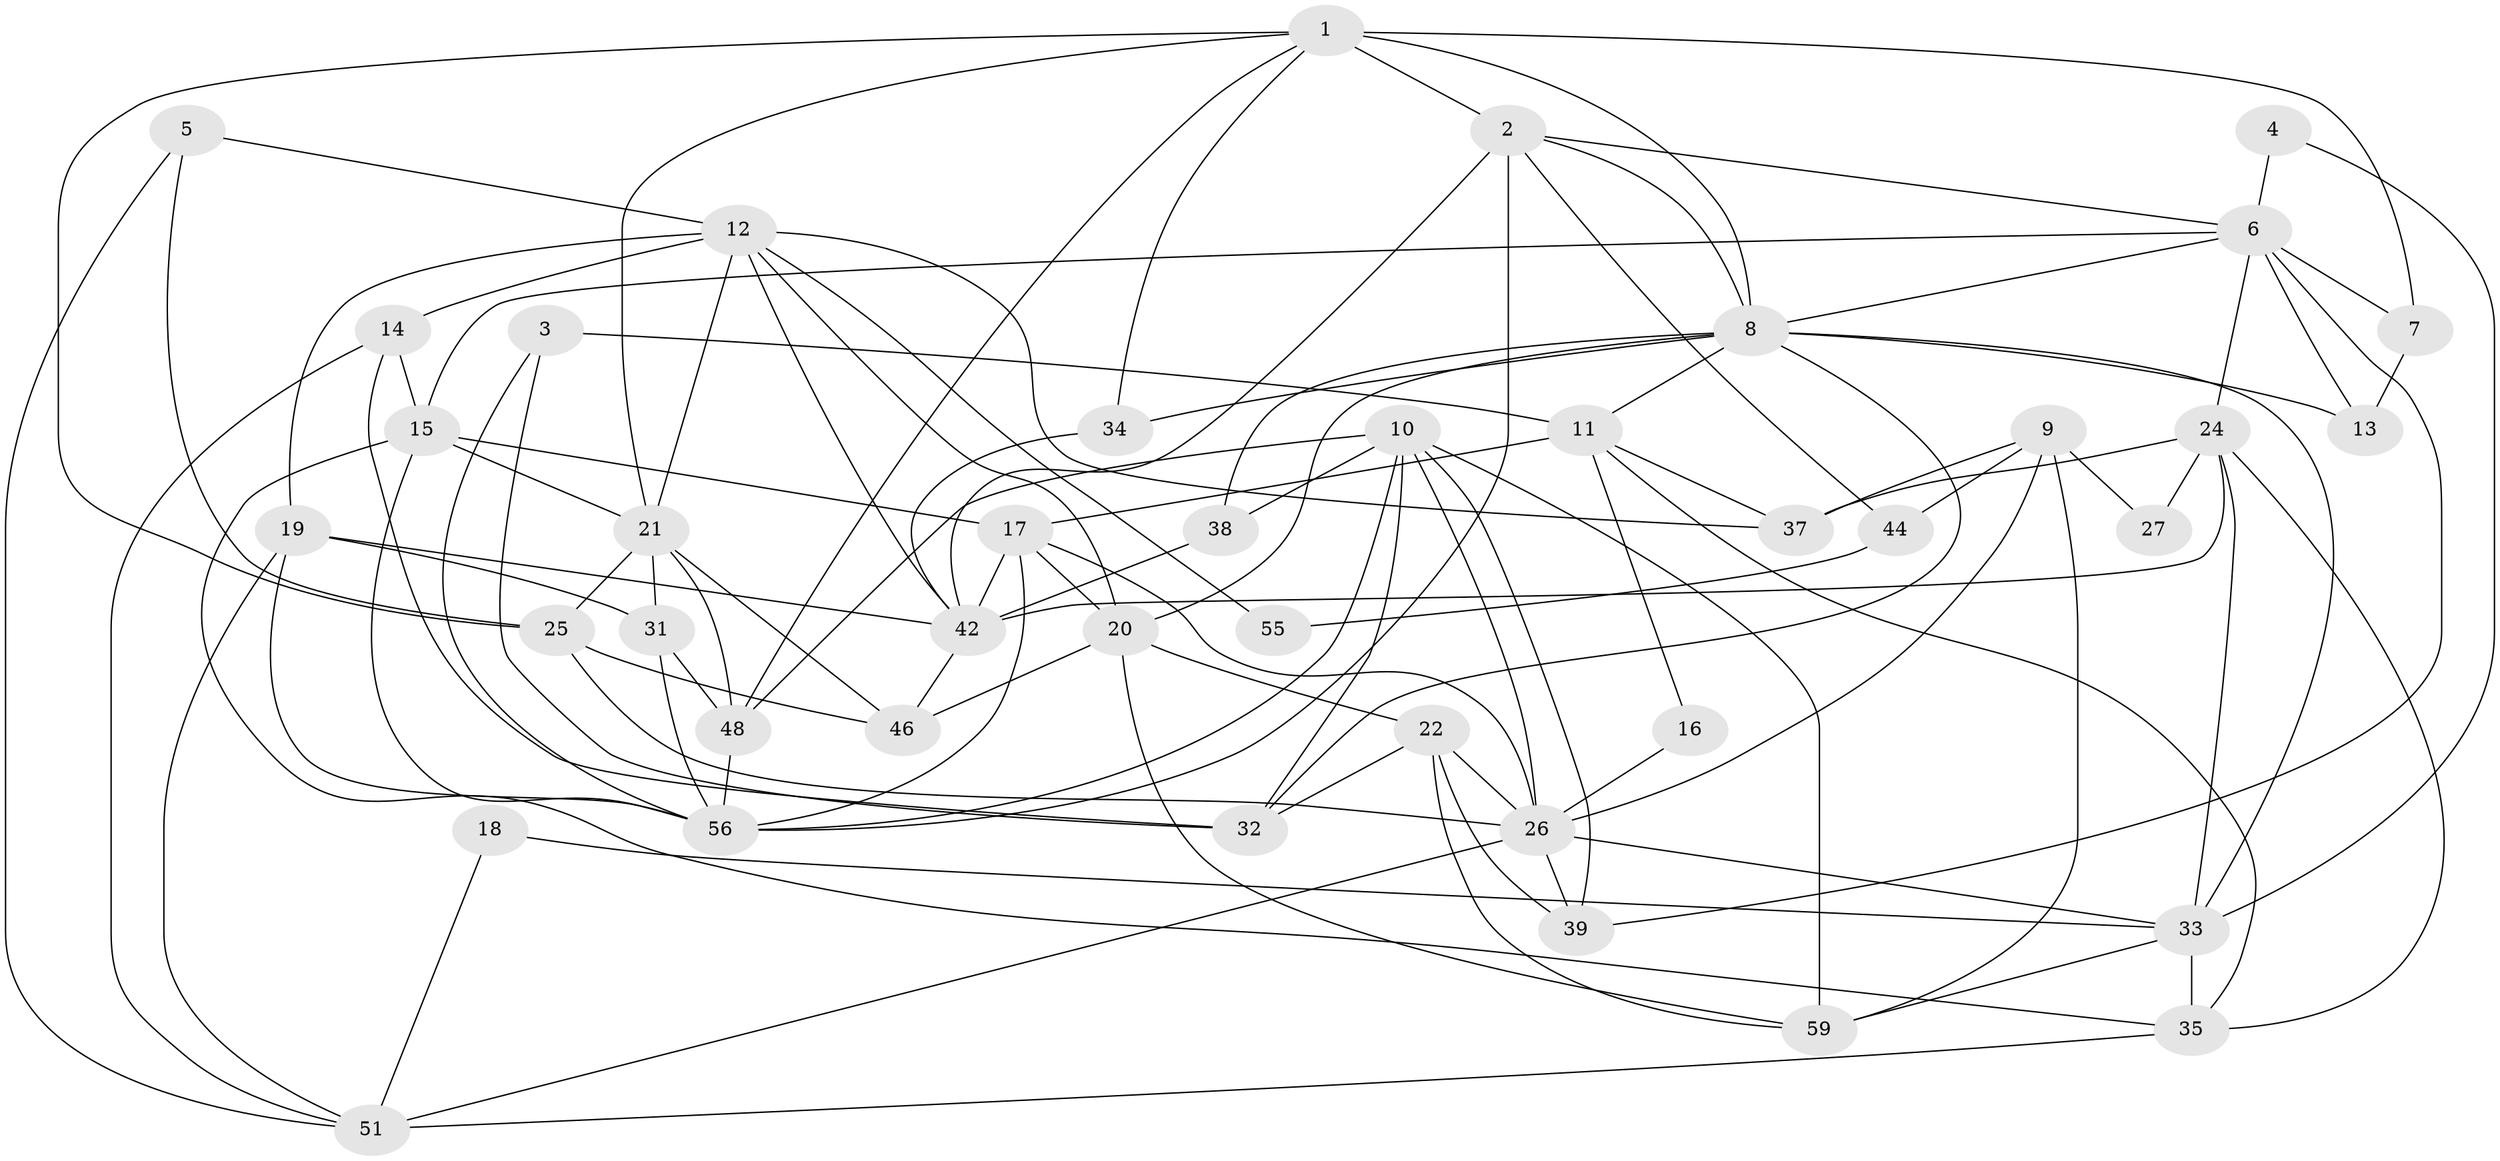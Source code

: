// original degree distribution, {4: 0.24285714285714285, 6: 0.1, 2: 0.11428571428571428, 3: 0.32857142857142857, 9: 0.014285714285714285, 5: 0.15714285714285714, 7: 0.04285714285714286}
// Generated by graph-tools (version 1.1) at 2025/11/02/27/25 16:11:23]
// undirected, 42 vertices, 106 edges
graph export_dot {
graph [start="1"]
  node [color=gray90,style=filled];
  1 [super="+45"];
  2 [super="+50"];
  3 [super="+30"];
  4;
  5;
  6 [super="+60"];
  7;
  8 [super="+23"];
  9;
  10 [super="+28"];
  11 [super="+47"];
  12 [super="+53"];
  13 [super="+58"];
  14 [super="+62"];
  15 [super="+52"];
  16;
  17 [super="+67"];
  18;
  19 [super="+65"];
  20 [super="+36"];
  21 [super="+29"];
  22 [super="+49"];
  24 [super="+41"];
  25 [super="+54"];
  26 [super="+64"];
  27;
  31 [super="+43"];
  32;
  33 [super="+40"];
  34;
  35 [super="+63"];
  37 [super="+61"];
  38;
  39 [super="+66"];
  42 [super="+69"];
  44;
  46;
  48 [super="+70"];
  51 [super="+68"];
  55;
  56 [super="+57"];
  59;
  1 -- 48;
  1 -- 8;
  1 -- 2 [weight=2];
  1 -- 34;
  1 -- 7;
  1 -- 25;
  1 -- 21;
  2 -- 42;
  2 -- 6;
  2 -- 8;
  2 -- 56;
  2 -- 44;
  3 -- 11;
  3 -- 32;
  3 -- 56;
  4 -- 33;
  4 -- 6;
  5 -- 25;
  5 -- 51;
  5 -- 12;
  6 -- 7;
  6 -- 24;
  6 -- 8;
  6 -- 39;
  6 -- 13;
  6 -- 15;
  7 -- 13;
  8 -- 13;
  8 -- 34;
  8 -- 38;
  8 -- 33;
  8 -- 32;
  8 -- 11;
  8 -- 20;
  9 -- 59;
  9 -- 27;
  9 -- 37;
  9 -- 44;
  9 -- 26;
  10 -- 32;
  10 -- 26;
  10 -- 39;
  10 -- 59;
  10 -- 38;
  10 -- 56;
  10 -- 48;
  11 -- 35;
  11 -- 37;
  11 -- 16;
  11 -- 17 [weight=2];
  12 -- 20;
  12 -- 55;
  12 -- 37;
  12 -- 21;
  12 -- 42;
  12 -- 14;
  12 -- 19;
  14 -- 32;
  14 -- 15 [weight=2];
  14 -- 51;
  15 -- 56;
  15 -- 35;
  15 -- 17;
  15 -- 21;
  16 -- 26;
  17 -- 42;
  17 -- 56;
  17 -- 26;
  17 -- 20;
  18 -- 51;
  18 -- 33;
  19 -- 31;
  19 -- 42;
  19 -- 56;
  19 -- 51;
  20 -- 59;
  20 -- 22;
  20 -- 46;
  21 -- 31 [weight=3];
  21 -- 46;
  21 -- 48;
  21 -- 25;
  22 -- 32;
  22 -- 26;
  22 -- 59;
  22 -- 39;
  24 -- 33;
  24 -- 37;
  24 -- 42;
  24 -- 27;
  24 -- 35;
  25 -- 26;
  25 -- 46;
  26 -- 39;
  26 -- 33;
  26 -- 51;
  31 -- 56;
  31 -- 48;
  33 -- 59;
  33 -- 35;
  34 -- 42;
  35 -- 51;
  38 -- 42;
  42 -- 46;
  44 -- 55;
  48 -- 56;
}
